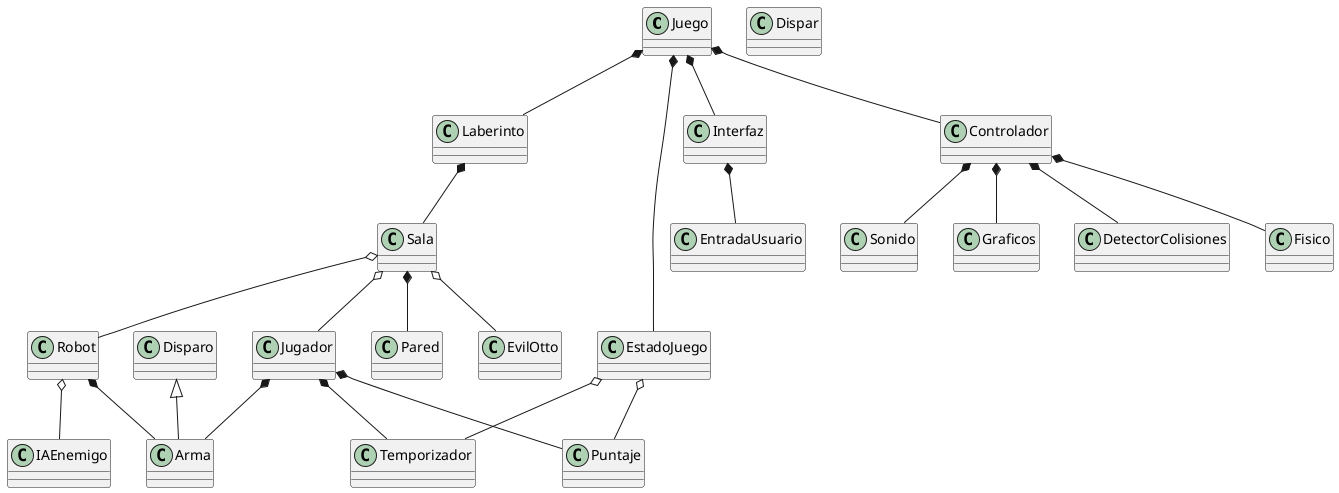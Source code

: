@startuml
class Juego
class Jugador
class Robot
class EvilOtto 
class Laberinto
class Sala 
class Pared
class Dispar
class Arma 
class Interfaz
class Controlador 
class Puntaje 
class Temporizador
class EstadoJuego 
class Fisico 
class Sonido 
class Graficos 
class IAEnemigo 
class DetectorColisiones
class EntradaUsuario 
Juego *-- Laberinto
Juego *-- Interfaz
Juego *-- Controlador
Juego *-- EstadoJuego
Laberinto *-- Sala
Sala *-- Pared 
Jugador *-- Arma
Jugador *-- Puntaje
Jugador *-- Temporizador
Robot *-- Arma
Interfaz *-- EntradaUsuario
Controlador *-- Fisico
Controlador *-- Sonido
Controlador *-- Graficos
Controlador *-- DetectorColisiones 
Sala o-- Robot 
Sala o-- Jugador
Sala o-- EvilOtto 
EstadoJuego o-- Temporizador
EstadoJuego o-- Puntaje
Robot o-- IAEnemigo 
Disparo <|-- Arma
@enduml     